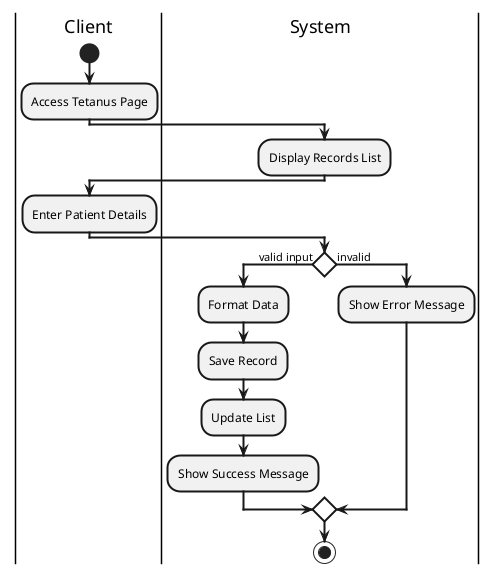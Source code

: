@startuml
skinparam defaultTextAlignment center
skinparam ArrowThickness 2
skinparam ActivityBorderThickness 2
skinparam ActivityDiamondBackgroundColor white
skinparam ActivityDiamondBorderThickness 2

|Client|
start
:Access Tetanus Page;

|System|
:Display Records List;

|Client|
:Enter Patient Details;

|System|
if () then (valid input)
  :Format Data;
  :Save Record;
  :Update List;
  :Show Success Message;
else (invalid)
  :Show Error Message;
endif

stop

@enduml 